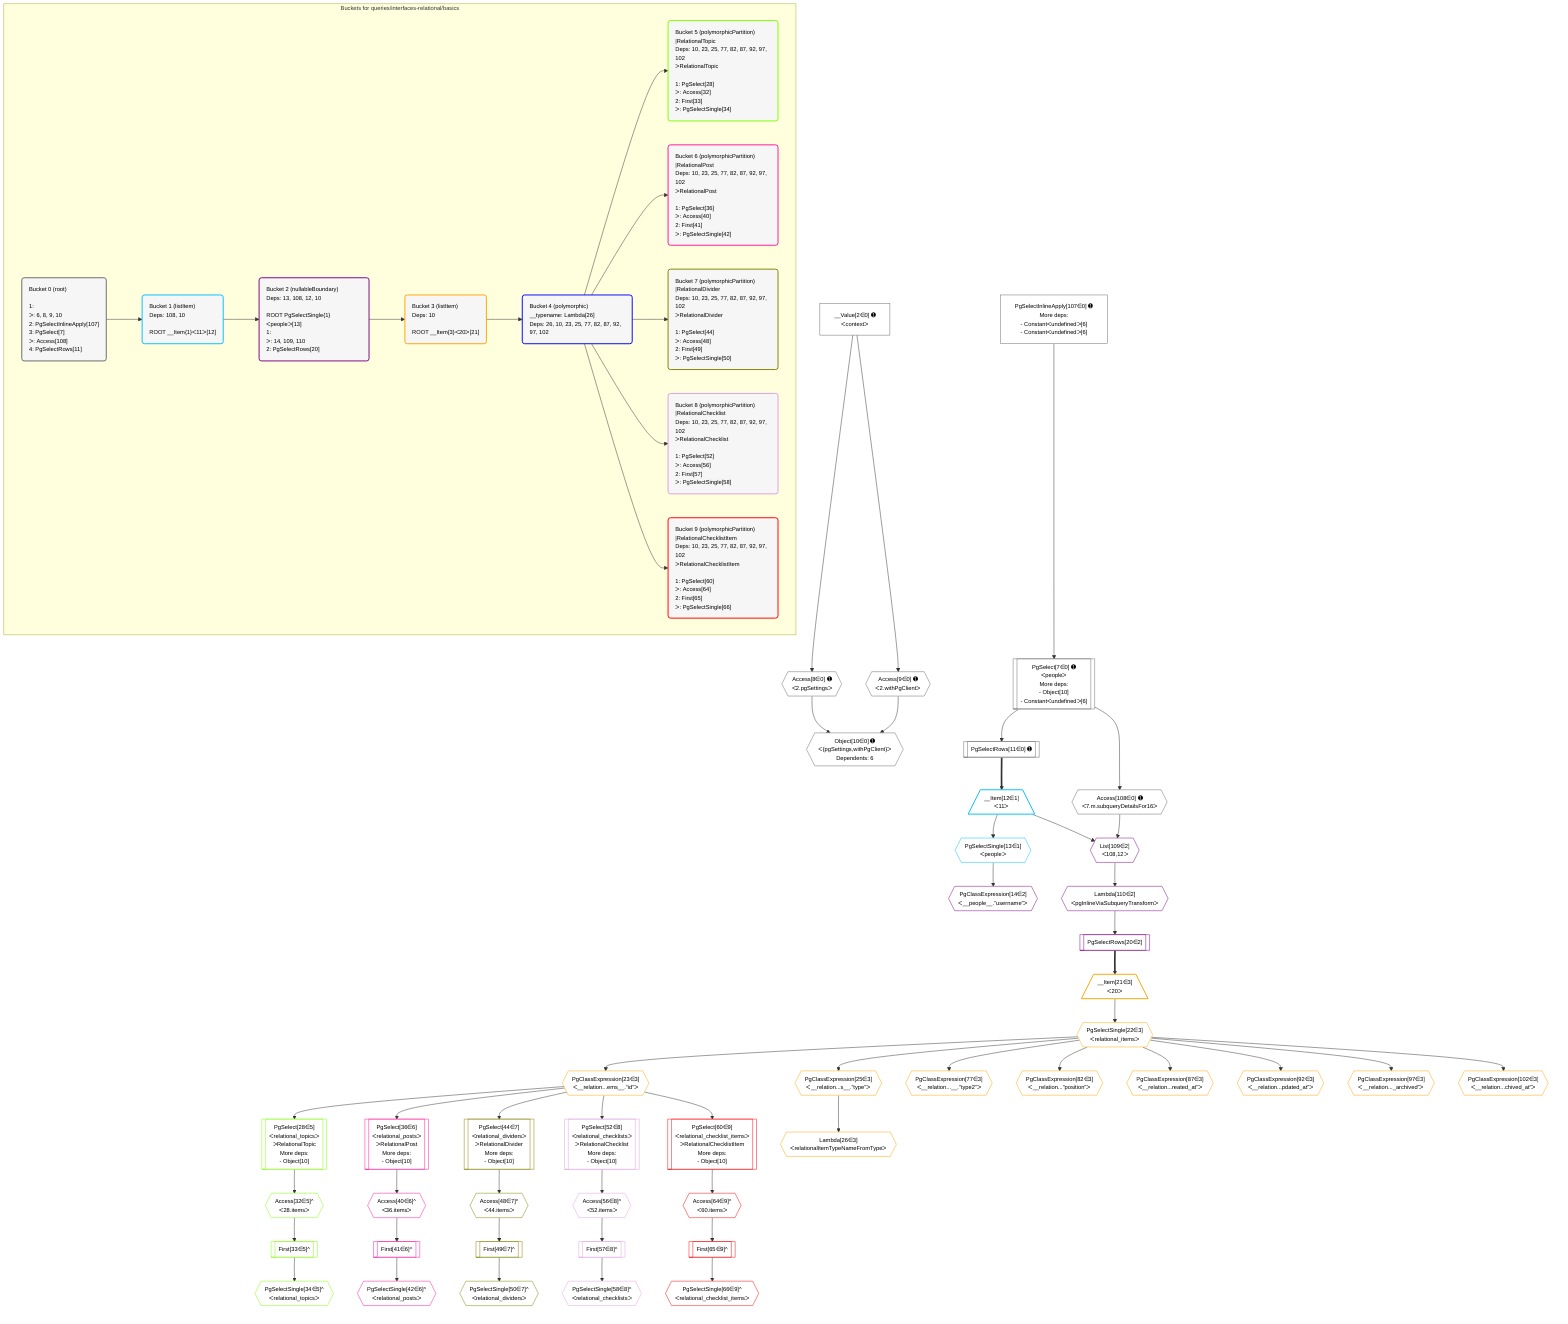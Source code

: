 %%{init: {'themeVariables': { 'fontSize': '12px'}}}%%
graph TD
    classDef path fill:#eee,stroke:#000,color:#000
    classDef plan fill:#fff,stroke-width:1px,color:#000
    classDef itemplan fill:#fff,stroke-width:2px,color:#000
    classDef unbatchedplan fill:#dff,stroke-width:1px,color:#000
    classDef sideeffectplan fill:#fcc,stroke-width:2px,color:#000
    classDef bucket fill:#f6f6f6,color:#000,stroke-width:2px,text-align:left

    subgraph "Buckets for queries/interfaces-relational/basics"
    Bucket0("Bucket 0 (root)<br /><br />1: <br />ᐳ: 6, 8, 9, 10<br />2: PgSelectInlineApply[107]<br />3: PgSelect[7]<br />ᐳ: Access[108]<br />4: PgSelectRows[11]"):::bucket
    Bucket1("Bucket 1 (listItem)<br />Deps: 108, 10<br /><br />ROOT __Item{1}ᐸ11ᐳ[12]"):::bucket
    Bucket2("Bucket 2 (nullableBoundary)<br />Deps: 13, 108, 12, 10<br /><br />ROOT PgSelectSingle{1}ᐸpeopleᐳ[13]<br />1: <br />ᐳ: 14, 109, 110<br />2: PgSelectRows[20]"):::bucket
    Bucket3("Bucket 3 (listItem)<br />Deps: 10<br /><br />ROOT __Item{3}ᐸ20ᐳ[21]"):::bucket
    Bucket4("Bucket 4 (polymorphic)<br />__typename: Lambda[26]<br />Deps: 26, 10, 23, 25, 77, 82, 87, 92, 97, 102"):::bucket
    Bucket5("Bucket 5 (polymorphicPartition)<br />|RelationalTopic<br />Deps: 10, 23, 25, 77, 82, 87, 92, 97, 102<br />ᐳRelationalTopic<br /><br />1: PgSelect[28]<br />ᐳ: Access[32]<br />2: First[33]<br />ᐳ: PgSelectSingle[34]"):::bucket
    Bucket6("Bucket 6 (polymorphicPartition)<br />|RelationalPost<br />Deps: 10, 23, 25, 77, 82, 87, 92, 97, 102<br />ᐳRelationalPost<br /><br />1: PgSelect[36]<br />ᐳ: Access[40]<br />2: First[41]<br />ᐳ: PgSelectSingle[42]"):::bucket
    Bucket7("Bucket 7 (polymorphicPartition)<br />|RelationalDivider<br />Deps: 10, 23, 25, 77, 82, 87, 92, 97, 102<br />ᐳRelationalDivider<br /><br />1: PgSelect[44]<br />ᐳ: Access[48]<br />2: First[49]<br />ᐳ: PgSelectSingle[50]"):::bucket
    Bucket8("Bucket 8 (polymorphicPartition)<br />|RelationalChecklist<br />Deps: 10, 23, 25, 77, 82, 87, 92, 97, 102<br />ᐳRelationalChecklist<br /><br />1: PgSelect[52]<br />ᐳ: Access[56]<br />2: First[57]<br />ᐳ: PgSelectSingle[58]"):::bucket
    Bucket9("Bucket 9 (polymorphicPartition)<br />|RelationalChecklistItem<br />Deps: 10, 23, 25, 77, 82, 87, 92, 97, 102<br />ᐳRelationalChecklistItem<br /><br />1: PgSelect[60]<br />ᐳ: Access[64]<br />2: First[65]<br />ᐳ: PgSelectSingle[66]"):::bucket
    end
    Bucket0 --> Bucket1
    Bucket1 --> Bucket2
    Bucket2 --> Bucket3
    Bucket3 --> Bucket4
    Bucket4 --> Bucket5 & Bucket6 & Bucket7 & Bucket8 & Bucket9

    %% plan dependencies
    PgSelect7[["PgSelect[7∈0] ➊<br />ᐸpeopleᐳ<br />More deps:<br />- Object[10]<br />- Constantᐸundefinedᐳ[6]"]]:::plan
    PgSelectInlineApply107["PgSelectInlineApply[107∈0] ➊<br />More deps:<br />- Constantᐸundefinedᐳ[6]<br />- Constantᐸundefinedᐳ[6]"]:::plan
    PgSelectInlineApply107 --> PgSelect7
    Object10{{"Object[10∈0] ➊<br />ᐸ{pgSettings,withPgClient}ᐳ<br />Dependents: 6"}}:::plan
    Access8{{"Access[8∈0] ➊<br />ᐸ2.pgSettingsᐳ"}}:::plan
    Access9{{"Access[9∈0] ➊<br />ᐸ2.withPgClientᐳ"}}:::plan
    Access8 & Access9 --> Object10
    __Value2["__Value[2∈0] ➊<br />ᐸcontextᐳ"]:::plan
    __Value2 --> Access8
    __Value2 --> Access9
    PgSelectRows11[["PgSelectRows[11∈0] ➊"]]:::plan
    PgSelect7 --> PgSelectRows11
    Access108{{"Access[108∈0] ➊<br />ᐸ7.m.subqueryDetailsFor16ᐳ"}}:::plan
    PgSelect7 --> Access108
    __Item12[/"__Item[12∈1]<br />ᐸ11ᐳ"\]:::itemplan
    PgSelectRows11 ==> __Item12
    PgSelectSingle13{{"PgSelectSingle[13∈1]<br />ᐸpeopleᐳ"}}:::plan
    __Item12 --> PgSelectSingle13
    List109{{"List[109∈2]<br />ᐸ108,12ᐳ"}}:::plan
    Access108 & __Item12 --> List109
    PgClassExpression14{{"PgClassExpression[14∈2]<br />ᐸ__people__.”username”ᐳ"}}:::plan
    PgSelectSingle13 --> PgClassExpression14
    PgSelectRows20[["PgSelectRows[20∈2]"]]:::plan
    Lambda110{{"Lambda[110∈2]<br />ᐸpgInlineViaSubqueryTransformᐳ"}}:::plan
    Lambda110 --> PgSelectRows20
    List109 --> Lambda110
    __Item21[/"__Item[21∈3]<br />ᐸ20ᐳ"\]:::itemplan
    PgSelectRows20 ==> __Item21
    PgSelectSingle22{{"PgSelectSingle[22∈3]<br />ᐸrelational_itemsᐳ"}}:::plan
    __Item21 --> PgSelectSingle22
    PgClassExpression23{{"PgClassExpression[23∈3]<br />ᐸ__relation...ems__.”id”ᐳ"}}:::plan
    PgSelectSingle22 --> PgClassExpression23
    PgClassExpression25{{"PgClassExpression[25∈3]<br />ᐸ__relation...s__.”type”ᐳ"}}:::plan
    PgSelectSingle22 --> PgClassExpression25
    Lambda26{{"Lambda[26∈3]<br />ᐸrelationalItemTypeNameFromTypeᐳ"}}:::plan
    PgClassExpression25 --> Lambda26
    PgClassExpression77{{"PgClassExpression[77∈3]<br />ᐸ__relation...__.”type2”ᐳ"}}:::plan
    PgSelectSingle22 --> PgClassExpression77
    PgClassExpression82{{"PgClassExpression[82∈3]<br />ᐸ__relation...”position”ᐳ"}}:::plan
    PgSelectSingle22 --> PgClassExpression82
    PgClassExpression87{{"PgClassExpression[87∈3]<br />ᐸ__relation...reated_at”ᐳ"}}:::plan
    PgSelectSingle22 --> PgClassExpression87
    PgClassExpression92{{"PgClassExpression[92∈3]<br />ᐸ__relation...pdated_at”ᐳ"}}:::plan
    PgSelectSingle22 --> PgClassExpression92
    PgClassExpression97{{"PgClassExpression[97∈3]<br />ᐸ__relation..._archived”ᐳ"}}:::plan
    PgSelectSingle22 --> PgClassExpression97
    PgClassExpression102{{"PgClassExpression[102∈3]<br />ᐸ__relation...chived_at”ᐳ"}}:::plan
    PgSelectSingle22 --> PgClassExpression102
    PgSelect28[["PgSelect[28∈5]<br />ᐸrelational_topicsᐳ<br />ᐳRelationalTopic<br />More deps:<br />- Object[10]"]]:::plan
    PgClassExpression23 --> PgSelect28
    Access32{{"Access[32∈5]^<br />ᐸ28.itemsᐳ"}}:::plan
    PgSelect28 --> Access32
    First33[["First[33∈5]^"]]:::plan
    Access32 --> First33
    PgSelectSingle34{{"PgSelectSingle[34∈5]^<br />ᐸrelational_topicsᐳ"}}:::plan
    First33 --> PgSelectSingle34
    PgSelect36[["PgSelect[36∈6]<br />ᐸrelational_postsᐳ<br />ᐳRelationalPost<br />More deps:<br />- Object[10]"]]:::plan
    PgClassExpression23 --> PgSelect36
    Access40{{"Access[40∈6]^<br />ᐸ36.itemsᐳ"}}:::plan
    PgSelect36 --> Access40
    First41[["First[41∈6]^"]]:::plan
    Access40 --> First41
    PgSelectSingle42{{"PgSelectSingle[42∈6]^<br />ᐸrelational_postsᐳ"}}:::plan
    First41 --> PgSelectSingle42
    PgSelect44[["PgSelect[44∈7]<br />ᐸrelational_dividersᐳ<br />ᐳRelationalDivider<br />More deps:<br />- Object[10]"]]:::plan
    PgClassExpression23 --> PgSelect44
    Access48{{"Access[48∈7]^<br />ᐸ44.itemsᐳ"}}:::plan
    PgSelect44 --> Access48
    First49[["First[49∈7]^"]]:::plan
    Access48 --> First49
    PgSelectSingle50{{"PgSelectSingle[50∈7]^<br />ᐸrelational_dividersᐳ"}}:::plan
    First49 --> PgSelectSingle50
    PgSelect52[["PgSelect[52∈8]<br />ᐸrelational_checklistsᐳ<br />ᐳRelationalChecklist<br />More deps:<br />- Object[10]"]]:::plan
    PgClassExpression23 --> PgSelect52
    Access56{{"Access[56∈8]^<br />ᐸ52.itemsᐳ"}}:::plan
    PgSelect52 --> Access56
    First57[["First[57∈8]^"]]:::plan
    Access56 --> First57
    PgSelectSingle58{{"PgSelectSingle[58∈8]^<br />ᐸrelational_checklistsᐳ"}}:::plan
    First57 --> PgSelectSingle58
    PgSelect60[["PgSelect[60∈9]<br />ᐸrelational_checklist_itemsᐳ<br />ᐳRelationalChecklistItem<br />More deps:<br />- Object[10]"]]:::plan
    PgClassExpression23 --> PgSelect60
    Access64{{"Access[64∈9]^<br />ᐸ60.itemsᐳ"}}:::plan
    PgSelect60 --> Access64
    First65[["First[65∈9]^"]]:::plan
    Access64 --> First65
    PgSelectSingle66{{"PgSelectSingle[66∈9]^<br />ᐸrelational_checklist_itemsᐳ"}}:::plan
    First65 --> PgSelectSingle66

    %% define steps
    classDef bucket0 stroke:#696969
    class Bucket0,__Value2,PgSelect7,Access8,Access9,Object10,PgSelectRows11,PgSelectInlineApply107,Access108 bucket0
    classDef bucket1 stroke:#00bfff
    class Bucket1,__Item12,PgSelectSingle13 bucket1
    classDef bucket2 stroke:#7f007f
    class Bucket2,PgClassExpression14,PgSelectRows20,List109,Lambda110 bucket2
    classDef bucket3 stroke:#ffa500
    class Bucket3,__Item21,PgSelectSingle22,PgClassExpression23,PgClassExpression25,Lambda26,PgClassExpression77,PgClassExpression82,PgClassExpression87,PgClassExpression92,PgClassExpression97,PgClassExpression102 bucket3
    classDef bucket4 stroke:#0000ff
    class Bucket4 bucket4
    classDef bucket5 stroke:#7fff00
    class Bucket5,PgSelect28,Access32,First33,PgSelectSingle34 bucket5
    classDef bucket6 stroke:#ff1493
    class Bucket6,PgSelect36,Access40,First41,PgSelectSingle42 bucket6
    classDef bucket7 stroke:#808000
    class Bucket7,PgSelect44,Access48,First49,PgSelectSingle50 bucket7
    classDef bucket8 stroke:#dda0dd
    class Bucket8,PgSelect52,Access56,First57,PgSelectSingle58 bucket8
    classDef bucket9 stroke:#ff0000
    class Bucket9,PgSelect60,Access64,First65,PgSelectSingle66 bucket9